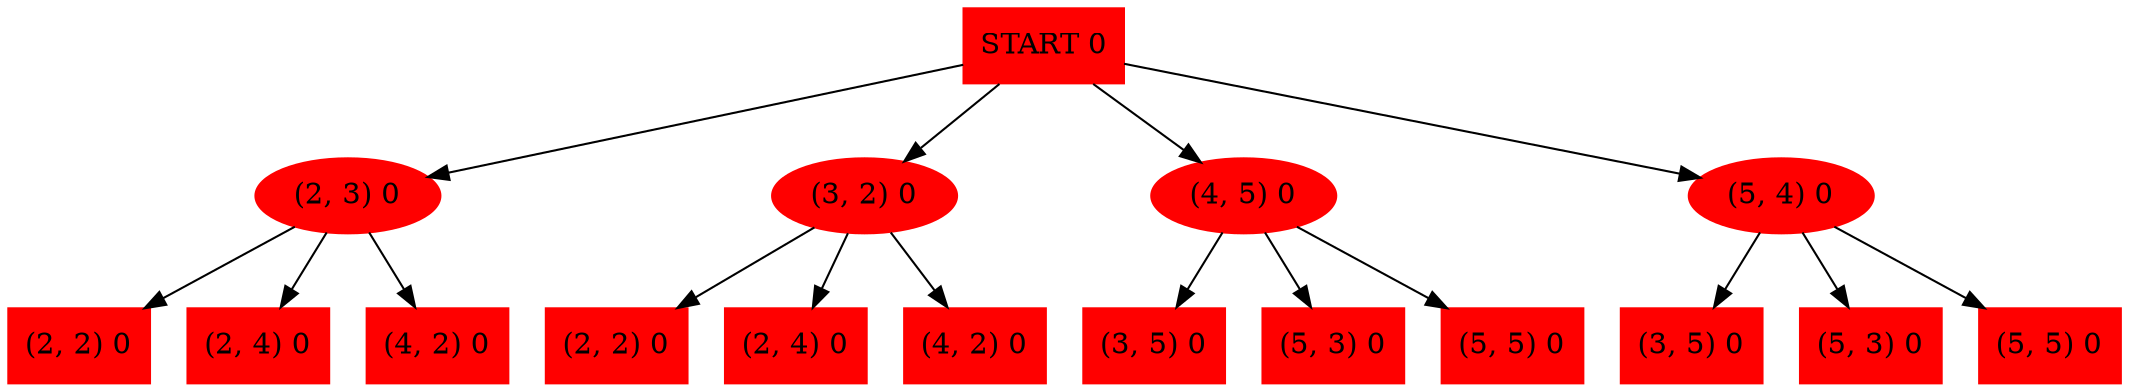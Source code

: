 digraph {
Root [shape=box, color=red, style=filled, label="START 0"];
1 [color=red, style=filled, label="(2, 3) 0"];
2 [color=red, style=filled, shape=box,label="(2, 2) 0"];
1 -> 2;
3 [color=red, style=filled, shape=box,label="(2, 4) 0"];
1 -> 3;
4 [color=red, style=filled, shape=box,label="(4, 2) 0"];
1 -> 4;
Root -> 1;
5 [color=red, style=filled, label="(3, 2) 0"];
6 [color=red, style=filled, shape=box,label="(2, 2) 0"];
5 -> 6;
7 [color=red, style=filled, shape=box,label="(2, 4) 0"];
5 -> 7;
8 [color=red, style=filled, shape=box,label="(4, 2) 0"];
5 -> 8;
Root -> 5;
9 [color=red, style=filled, label="(4, 5) 0"];
10 [color=red, style=filled, shape=box,label="(3, 5) 0"];
9 -> 10;
11 [color=red, style=filled, shape=box,label="(5, 3) 0"];
9 -> 11;
12 [color=red, style=filled, shape=box,label="(5, 5) 0"];
9 -> 12;
Root -> 9;
13 [color=red, style=filled, label="(5, 4) 0"];
14 [color=red, style=filled, shape=box,label="(3, 5) 0"];
13 -> 14;
15 [color=red, style=filled, shape=box,label="(5, 3) 0"];
13 -> 15;
16 [color=red, style=filled, shape=box,label="(5, 5) 0"];
13 -> 16;
Root -> 13;
}